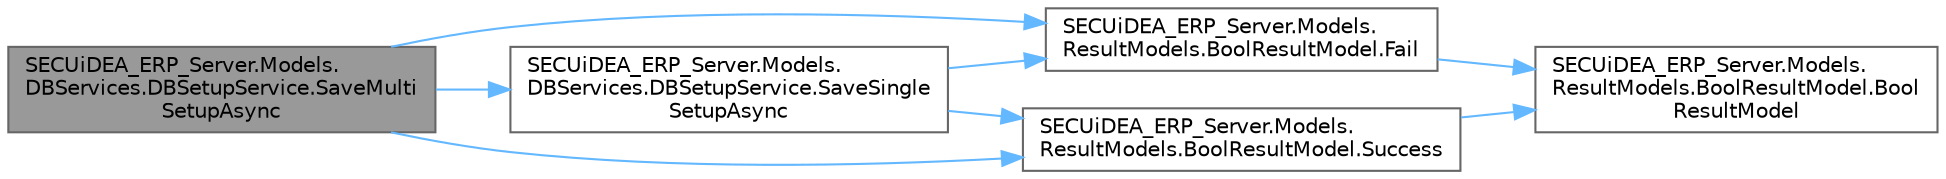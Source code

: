 digraph "SECUiDEA_ERP_Server.Models.DBServices.DBSetupService.SaveMultiSetupAsync"
{
 // LATEX_PDF_SIZE
  bgcolor="transparent";
  edge [fontname=Helvetica,fontsize=10,labelfontname=Helvetica,labelfontsize=10];
  node [fontname=Helvetica,fontsize=10,shape=box,height=0.2,width=0.4];
  rankdir="LR";
  Node1 [id="Node000001",label="SECUiDEA_ERP_Server.Models.\lDBServices.DBSetupService.SaveMulti\lSetupAsync",height=0.2,width=0.4,color="gray40", fillcolor="grey60", style="filled", fontcolor="black",tooltip="다중 DB 설정을 저장"];
  Node1 -> Node2 [id="edge1_Node000001_Node000002",color="steelblue1",style="solid",tooltip=" "];
  Node2 [id="Node000002",label="SECUiDEA_ERP_Server.Models.\lResultModels.BoolResultModel.Fail",height=0.2,width=0.4,color="grey40", fillcolor="white", style="filled",URL="$class_s_e_c_ui_d_e_a___e_r_p___server_1_1_models_1_1_result_models_1_1_bool_result_model.html#a7bb335fcad0508bd2749cc9179c8c1ec",tooltip=" "];
  Node2 -> Node3 [id="edge2_Node000002_Node000003",color="steelblue1",style="solid",tooltip=" "];
  Node3 [id="Node000003",label="SECUiDEA_ERP_Server.Models.\lResultModels.BoolResultModel.Bool\lResultModel",height=0.2,width=0.4,color="grey40", fillcolor="white", style="filled",URL="$class_s_e_c_ui_d_e_a___e_r_p___server_1_1_models_1_1_result_models_1_1_bool_result_model.html#ad40974f127682f30e7b5634d62800e23",tooltip=" "];
  Node1 -> Node4 [id="edge3_Node000001_Node000004",color="steelblue1",style="solid",tooltip=" "];
  Node4 [id="Node000004",label="SECUiDEA_ERP_Server.Models.\lDBServices.DBSetupService.SaveSingle\lSetupAsync",height=0.2,width=0.4,color="grey40", fillcolor="white", style="filled",URL="$class_s_e_c_ui_d_e_a___e_r_p___server_1_1_models_1_1_d_b_services_1_1_d_b_setup_service.html#aba7690e0098e6195a6ac343501f6dbcc",tooltip="단일 DB 설정을 저장"];
  Node4 -> Node2 [id="edge4_Node000004_Node000002",color="steelblue1",style="solid",tooltip=" "];
  Node4 -> Node5 [id="edge5_Node000004_Node000005",color="steelblue1",style="solid",tooltip=" "];
  Node5 [id="Node000005",label="SECUiDEA_ERP_Server.Models.\lResultModels.BoolResultModel.Success",height=0.2,width=0.4,color="grey40", fillcolor="white", style="filled",URL="$class_s_e_c_ui_d_e_a___e_r_p___server_1_1_models_1_1_result_models_1_1_bool_result_model.html#a8b0ef2b800da87eeb1046e0bb6219b6f",tooltip=" "];
  Node5 -> Node3 [id="edge6_Node000005_Node000003",color="steelblue1",style="solid",tooltip=" "];
  Node1 -> Node5 [id="edge7_Node000001_Node000005",color="steelblue1",style="solid",tooltip=" "];
}

